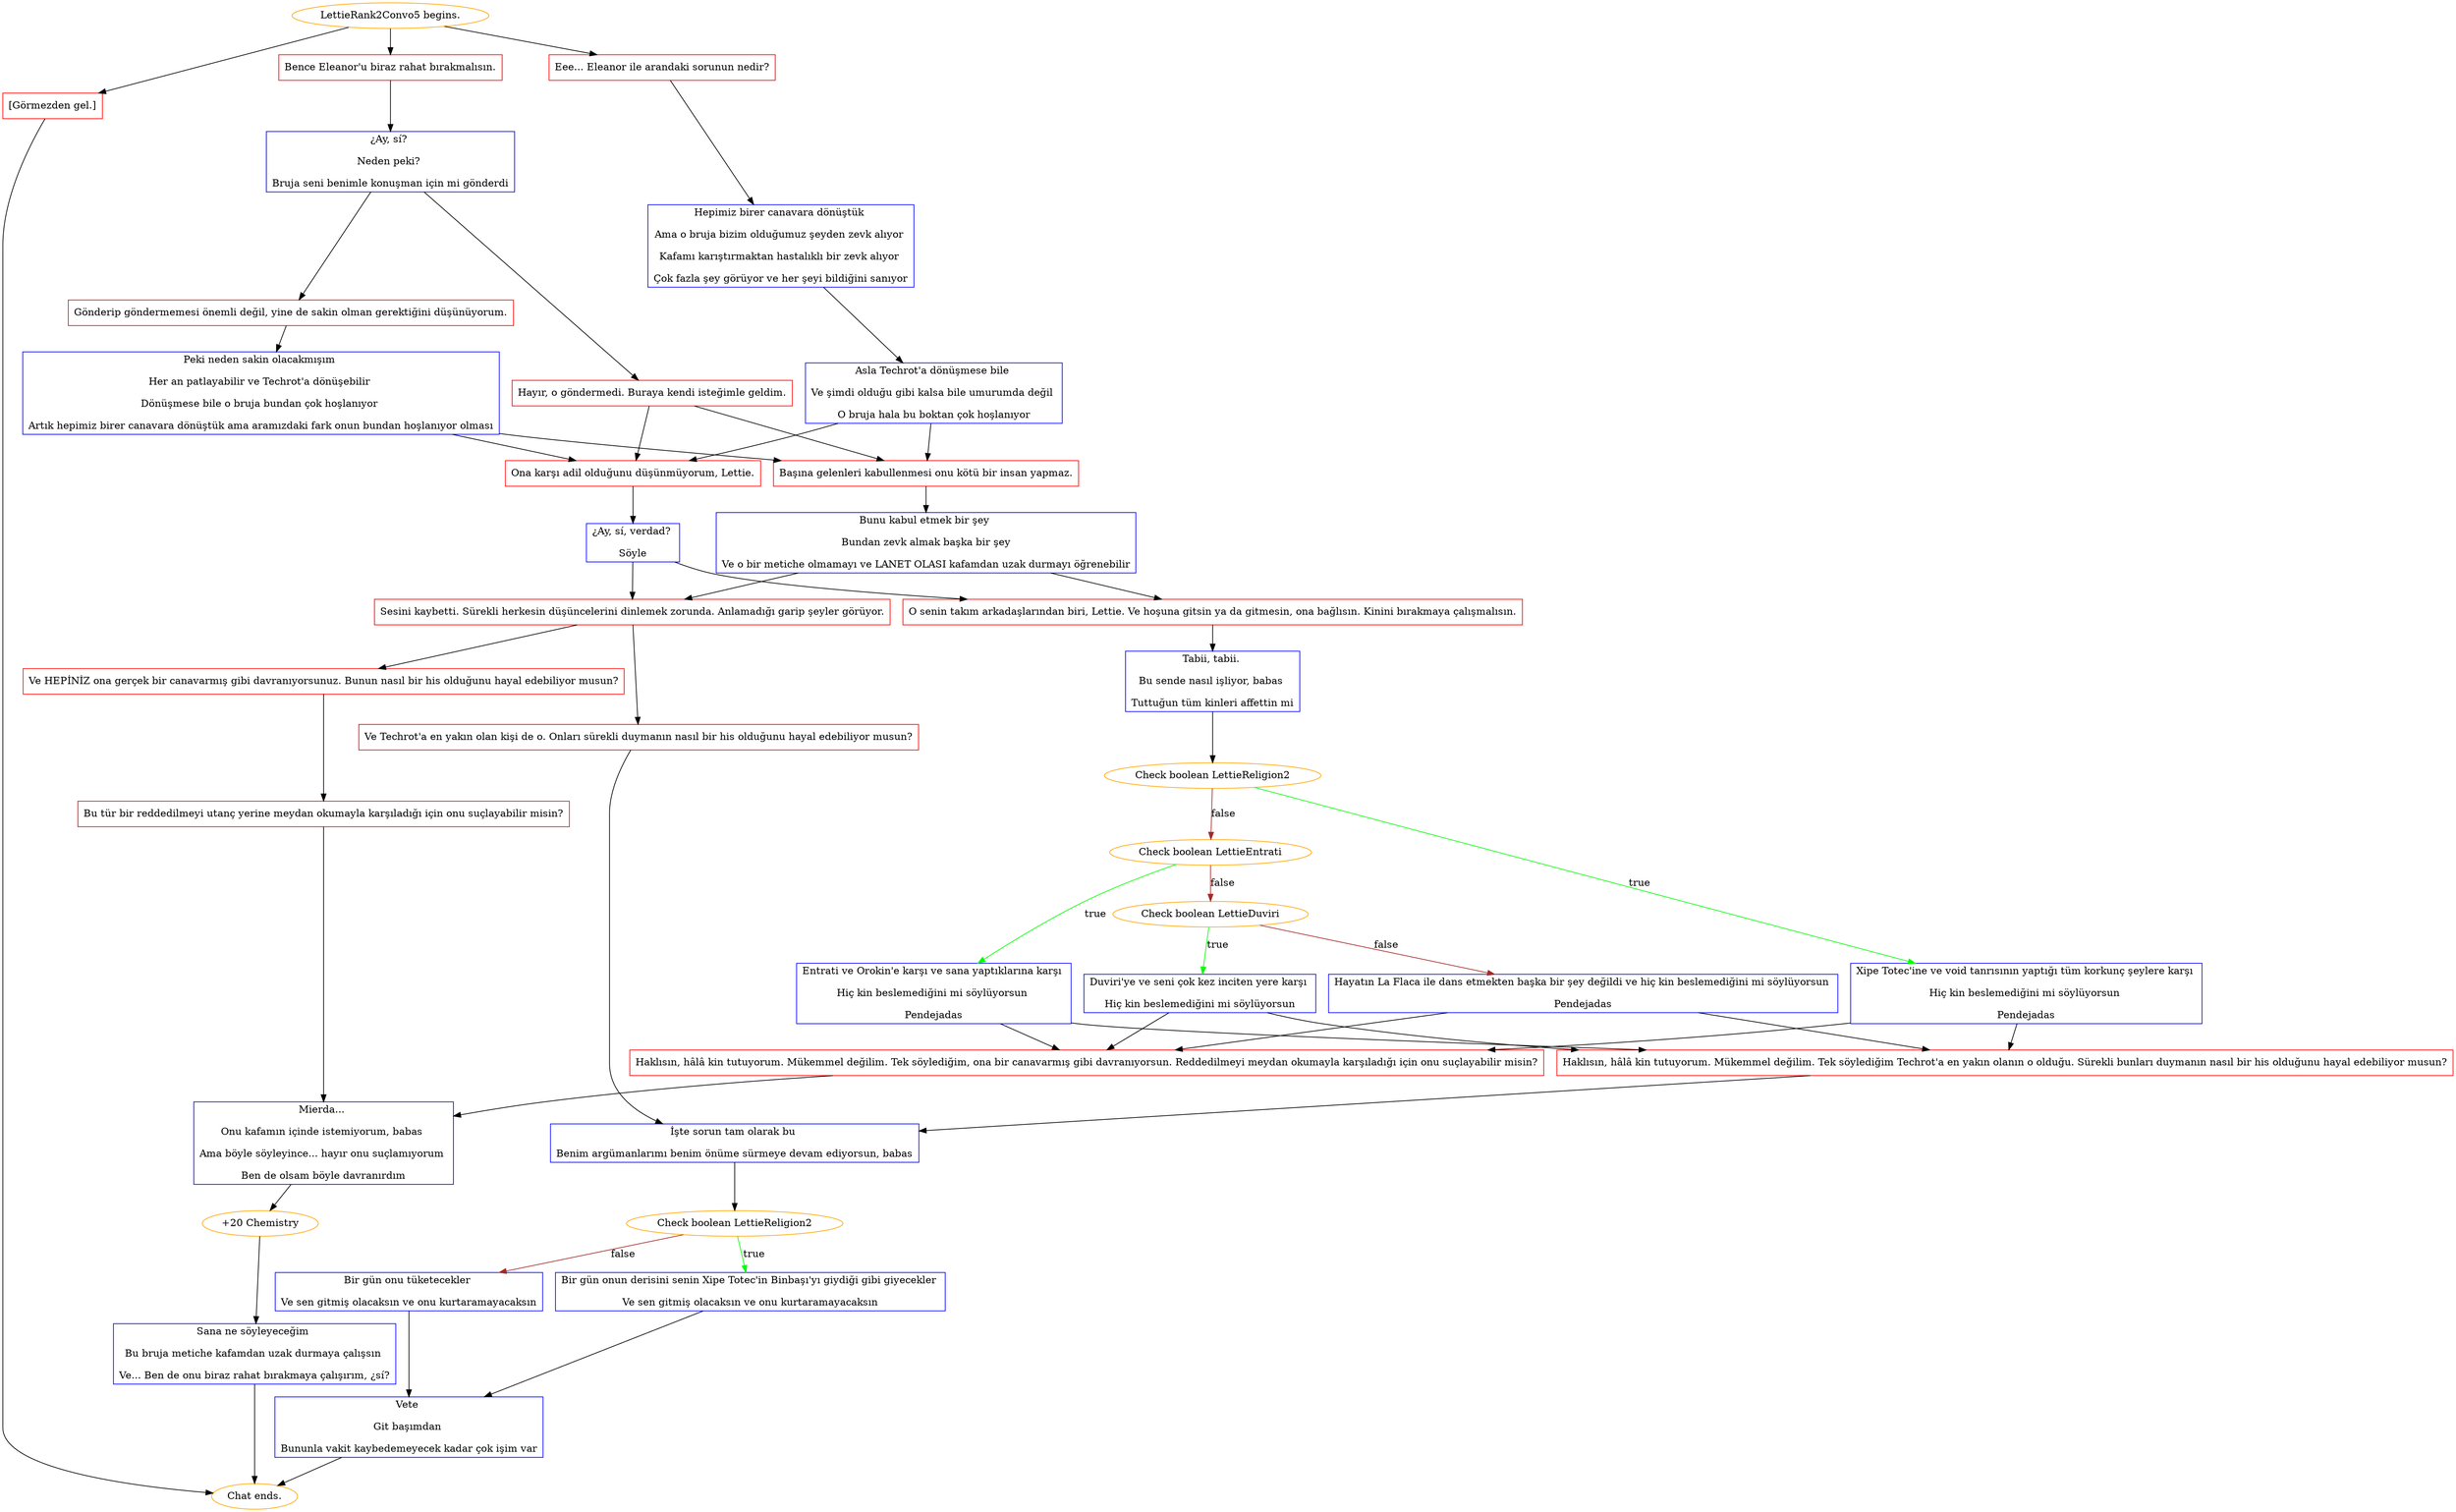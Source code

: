 digraph {
	"LettieRank2Convo5 begins." [color=orange];
		"LettieRank2Convo5 begins." -> j2174807982;
		"LettieRank2Convo5 begins." -> j2869162178;
		"LettieRank2Convo5 begins." -> j1155504604;
	j2174807982 [label="Eee... Eleanor ile arandaki sorunun nedir?",shape=box,color=red];
		j2174807982 -> j1228449123;
	j2869162178 [label="Bence Eleanor'u biraz rahat bırakmalısın.",shape=box,color=red];
		j2869162178 -> j269202753;
	j1155504604 [label="[Görmezden gel.]",shape=box,color=red];
		j1155504604 -> "Chat ends.";
	j1228449123 [label="Hepimiz birer canavara dönüştük 
Ama o bruja bizim olduğumuz şeyden zevk alıyor 
Kafamı karıştırmaktan hastalıklı bir zevk alıyor 
Çok fazla şey görüyor ve her şeyi bildiğini sanıyor",shape=box,color=blue];
		j1228449123 -> j3996105586;
	j269202753 [label="¿Ay, sí? 
Neden peki? 
Bruja seni benimle konuşman için mi gönderdi",shape=box,color=blue];
		j269202753 -> j973915059;
		j269202753 -> j3242594541;
	"Chat ends." [color=orange];
	j3996105586 [label="Asla Techrot'a dönüşmese bile 
Ve şimdi olduğu gibi kalsa bile umurumda değil 
O bruja hala bu boktan çok hoşlanıyor",shape=box,color=blue];
		j3996105586 -> j2198820721;
		j3996105586 -> j2173555281;
	j973915059 [label="Hayır, o göndermedi. Buraya kendi isteğimle geldim.",shape=box,color=red];
		j973915059 -> j2173555281;
		j973915059 -> j2198820721;
	j3242594541 [label="Gönderip göndermemesi önemli değil, yine de sakin olman gerektiğini düşünüyorum.",shape=box,color=red];
		j3242594541 -> j3562884919;
	j2198820721 [label="Başına gelenleri kabullenmesi onu kötü bir insan yapmaz.",shape=box,color=red];
		j2198820721 -> j3634332863;
	j2173555281 [label="Ona karşı adil olduğunu düşünmüyorum, Lettie.",shape=box,color=red];
		j2173555281 -> j456119338;
	j3562884919 [label="Peki neden sakin olacakmışım 
Her an patlayabilir ve Techrot'a dönüşebilir 
Dönüşmese bile o bruja bundan çok hoşlanıyor 
Artık hepimiz birer canavara dönüştük ama aramızdaki fark onun bundan hoşlanıyor olması",shape=box,color=blue];
		j3562884919 -> j2173555281;
		j3562884919 -> j2198820721;
	j3634332863 [label="Bunu kabul etmek bir şey 
Bundan zevk almak başka bir şey
Ve o bir metiche olmamayı ve LANET OLASI kafamdan uzak durmayı öğrenebilir",shape=box,color=blue];
		j3634332863 -> j2304828233;
		j3634332863 -> j4149041757;
	j456119338 [label="¿Ay, sí, verdad? 
Söyle",shape=box,color=blue];
		j456119338 -> j4149041757;
		j456119338 -> j2304828233;
	j2304828233 [label="O senin takım arkadaşlarından biri, Lettie. Ve hoşuna gitsin ya da gitmesin, ona bağlısın. Kinini bırakmaya çalışmalısın.",shape=box,color=red];
		j2304828233 -> j4043007450;
	j4149041757 [label="Sesini kaybetti. Sürekli herkesin düşüncelerini dinlemek zorunda. Anlamadığı garip şeyler görüyor.",shape=box,color=red];
		j4149041757 -> j947606897;
		j4149041757 -> j2707102527;
	j4043007450 [label="Tabii, tabii. 
Bu sende nasıl işliyor, babas 
Tuttuğun tüm kinleri affettin mi",shape=box,color=blue];
		j4043007450 -> j2551409099;
	j947606897 [label="Ve Techrot'a en yakın olan kişi de o. Onları sürekli duymanın nasıl bir his olduğunu hayal edebiliyor musun?",shape=box,color=red];
		j947606897 -> j3908659881;
	j2707102527 [label="Ve HEPİNİZ ona gerçek bir canavarmış gibi davranıyorsunuz. Bunun nasıl bir his olduğunu hayal edebiliyor musun?",shape=box,color=red];
		j2707102527 -> j1313287591;
	j2551409099 [label="Check boolean LettieReligion2",color=orange];
		j2551409099 -> j3162657505 [label=true,color=green];
		j2551409099 -> j757062835 [label=false,color=brown];
	j3908659881 [label="İşte sorun tam olarak bu 
Benim argümanlarımı benim önüme sürmeye devam ediyorsun, babas",shape=box,color=blue];
		j3908659881 -> j2749372787;
	j1313287591 [label="Bu tür bir reddedilmeyi utanç yerine meydan okumayla karşıladığı için onu suçlayabilir misin?",shape=box,color=red];
		j1313287591 -> j2463681865;
	j3162657505 [label="Xipe Totec'ine ve void tanrısının yaptığı tüm korkunç şeylere karşı 
Hiç kin beslemediğini mi söylüyorsun 
Pendejadas",shape=box,color=blue];
		j3162657505 -> j1955521263;
		j3162657505 -> j4238472145;
	j757062835 [label="Check boolean LettieEntrati",color=orange];
		j757062835 -> j213947120 [label=true,color=green];
		j757062835 -> j1666734191 [label=false,color=brown];
	j2749372787 [label="Check boolean LettieReligion2",color=orange];
		j2749372787 -> j350018701 [label=true,color=green];
		j2749372787 -> j891096304 [label=false,color=brown];
	j2463681865 [label="Mierda... 
Onu kafamın içinde istemiyorum, babas 
Ama böyle söyleyince... hayır onu suçlamıyorum 
Ben de olsam böyle davranırdım",shape=box,color=blue];
		j2463681865 -> j4271455530;
	j1955521263 [label="Haklısın, hâlâ kin tutuyorum. Mükemmel değilim. Tek söylediğim, ona bir canavarmış gibi davranıyorsun. Reddedilmeyi meydan okumayla karşıladığı için onu suçlayabilir misin?",shape=box,color=red];
		j1955521263 -> j2463681865;
	j4238472145 [label="Haklısın, hâlâ kin tutuyorum. Mükemmel değilim. Tek söylediğim Techrot'a en yakın olanın o olduğu. Sürekli bunları duymanın nasıl bir his olduğunu hayal edebiliyor musun?",shape=box,color=red];
		j4238472145 -> j3908659881;
	j213947120 [label="Entrati ve Orokin'e karşı ve sana yaptıklarına karşı 
Hiç kin beslemediğini mi söylüyorsun 
Pendejadas",shape=box,color=blue];
		j213947120 -> j1955521263;
		j213947120 -> j4238472145;
	j1666734191 [label="Check boolean LettieDuviri",color=orange];
		j1666734191 -> j2656280785 [label=true,color=green];
		j1666734191 -> j4262562489 [label=false,color=brown];
	j350018701 [label="Bir gün onun derisini senin Xipe Totec'in Binbaşı'yı giydiği gibi giyecekler 
Ve sen gitmiş olacaksın ve onu kurtaramayacaksın",shape=box,color=blue];
		j350018701 -> j1983055882;
	j891096304 [label="Bir gün onu tüketecekler 
Ve sen gitmiş olacaksın ve onu kurtaramayacaksın",shape=box,color=blue];
		j891096304 -> j1983055882;
	j4271455530 [label="+20 Chemistry",color=orange];
		j4271455530 -> j888246171;
	j2656280785 [label="Duviri'ye ve seni çok kez inciten yere karşı 
Hiç kin beslemediğini mi söylüyorsun",shape=box,color=blue];
		j2656280785 -> j1955521263;
		j2656280785 -> j4238472145;
	j4262562489 [label="Hayatın La Flaca ile dans etmekten başka bir şey değildi ve hiç kin beslemediğini mi söylüyorsun 
Pendejadas",shape=box,color=blue];
		j4262562489 -> j1955521263;
		j4262562489 -> j4238472145;
	j1983055882 [label="Vete 
Git başımdan 
Bununla vakit kaybedemeyecek kadar çok işim var",shape=box,color=blue];
		j1983055882 -> "Chat ends.";
	j888246171 [label="Sana ne söyleyeceğim 
Bu bruja metiche kafamdan uzak durmaya çalışsın 
Ve... Ben de onu biraz rahat bırakmaya çalışırım, ¿sí?",shape=box,color=blue];
		j888246171 -> "Chat ends.";
}